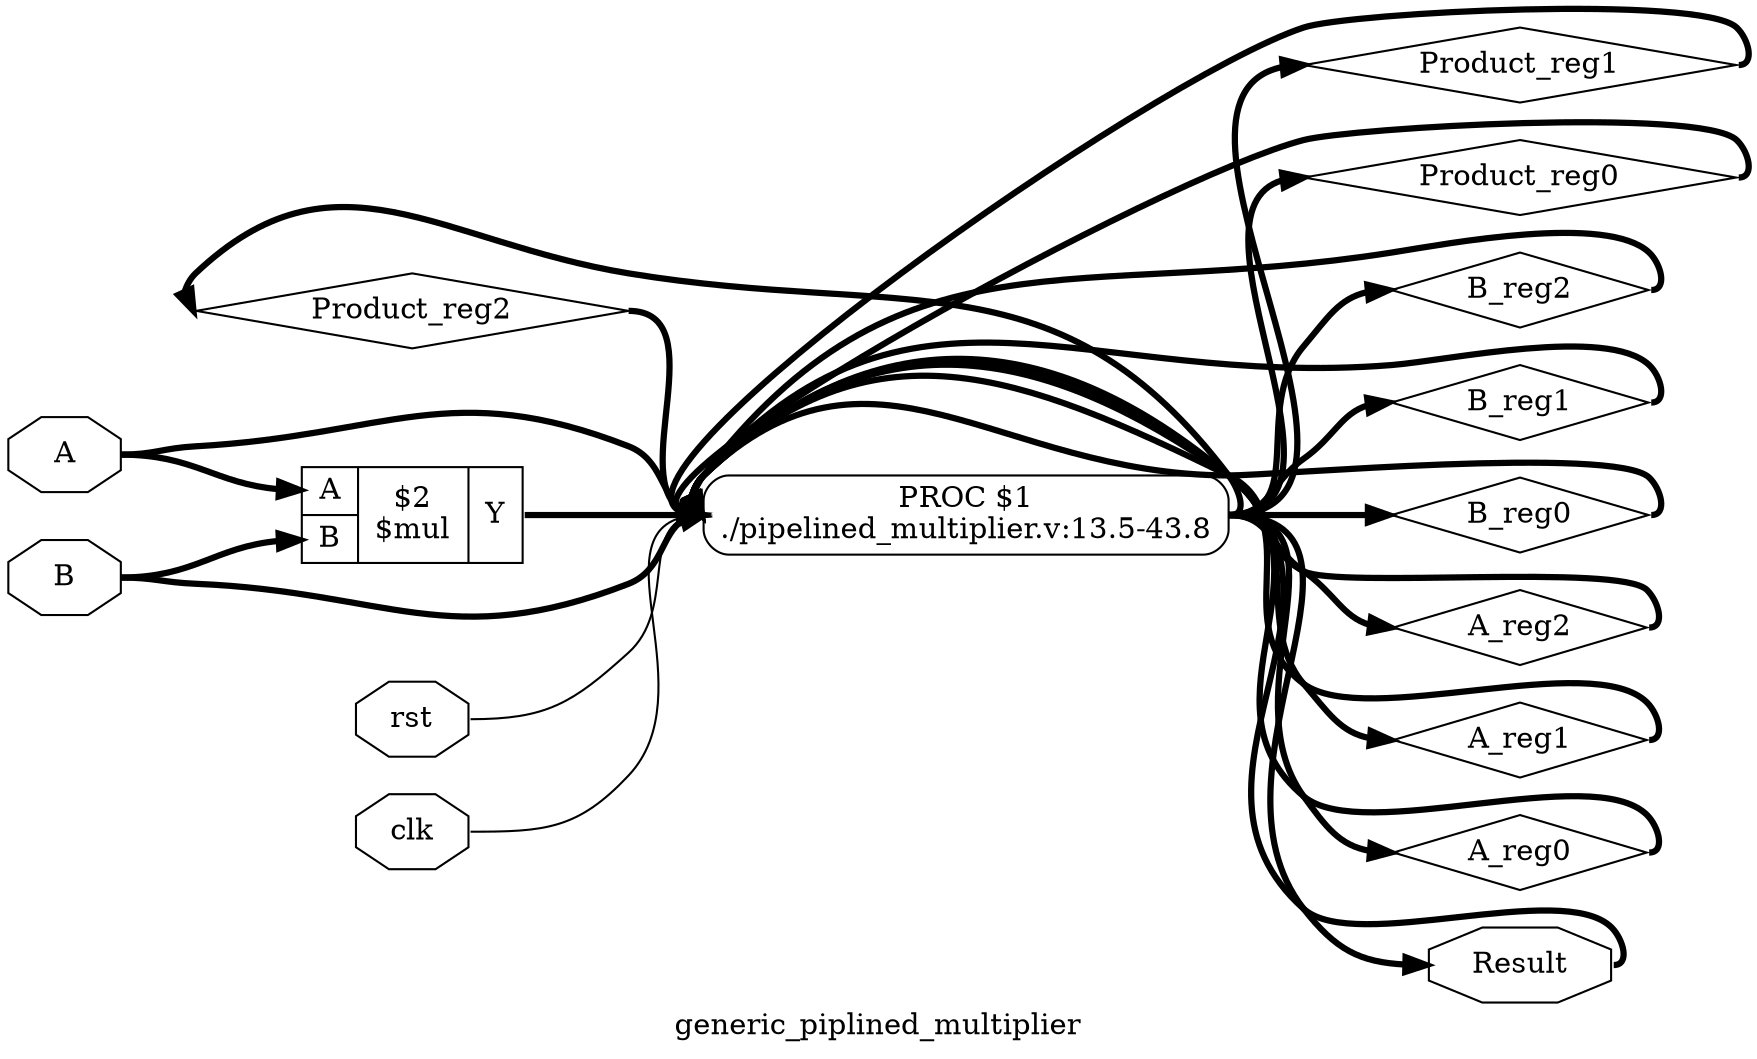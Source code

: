digraph "generic_piplined_multiplier" {
label="generic_piplined_multiplier";
rankdir="LR";
remincross=true;
n12 [ shape=diamond, label="Product_reg2", color="black", fontcolor="black"];
n13 [ shape=diamond, label="Product_reg1", color="black", fontcolor="black"];
n14 [ shape=diamond, label="Product_reg0", color="black", fontcolor="black"];
n15 [ shape=diamond, label="B_reg2", color="black", fontcolor="black"];
n16 [ shape=diamond, label="B_reg1", color="black", fontcolor="black"];
n17 [ shape=diamond, label="B_reg0", color="black", fontcolor="black"];
n18 [ shape=diamond, label="A_reg2", color="black", fontcolor="black"];
n19 [ shape=diamond, label="A_reg1", color="black", fontcolor="black"];
n20 [ shape=diamond, label="A_reg0", color="black", fontcolor="black"];
n21 [ shape=octagon, label="Result", color="black", fontcolor="black"];
n22 [ shape=octagon, label="B", color="black", fontcolor="black"];
n23 [ shape=octagon, label="A", color="black", fontcolor="black"];
n24 [ shape=octagon, label="rst", color="black", fontcolor="black"];
n25 [ shape=octagon, label="clk", color="black", fontcolor="black"];
c27 [ shape=record, label="{{<p23> A|<p22> B}|$2\n$mul|{<p26> Y}}",  ];
p0 [shape=box, style=rounded, label="PROC $1\n./pipelined_multiplier.v:13.5-43.8", ];
c27:p26:e -> p0:w [color="black", fontcolor="black", style="setlinewidth(3)", label=""];
p0:e -> n12:w [color="black", fontcolor="black", style="setlinewidth(3)", label=""];
n12:e -> p0:w [color="black", fontcolor="black", style="setlinewidth(3)", label=""];
p0:e -> n13:w [color="black", fontcolor="black", style="setlinewidth(3)", label=""];
n13:e -> p0:w [color="black", fontcolor="black", style="setlinewidth(3)", label=""];
p0:e -> n14:w [color="black", fontcolor="black", style="setlinewidth(3)", label=""];
n14:e -> p0:w [color="black", fontcolor="black", style="setlinewidth(3)", label=""];
p0:e -> n15:w [color="black", fontcolor="black", style="setlinewidth(3)", label=""];
n15:e -> p0:w [color="black", fontcolor="black", style="setlinewidth(3)", label=""];
p0:e -> n16:w [color="black", fontcolor="black", style="setlinewidth(3)", label=""];
n16:e -> p0:w [color="black", fontcolor="black", style="setlinewidth(3)", label=""];
p0:e -> n17:w [color="black", fontcolor="black", style="setlinewidth(3)", label=""];
n17:e -> p0:w [color="black", fontcolor="black", style="setlinewidth(3)", label=""];
p0:e -> n18:w [color="black", fontcolor="black", style="setlinewidth(3)", label=""];
n18:e -> p0:w [color="black", fontcolor="black", style="setlinewidth(3)", label=""];
p0:e -> n19:w [color="black", fontcolor="black", style="setlinewidth(3)", label=""];
n19:e -> p0:w [color="black", fontcolor="black", style="setlinewidth(3)", label=""];
p0:e -> n20:w [color="black", fontcolor="black", style="setlinewidth(3)", label=""];
n20:e -> p0:w [color="black", fontcolor="black", style="setlinewidth(3)", label=""];
p0:e -> n21:w [color="black", fontcolor="black", style="setlinewidth(3)", label=""];
n21:e -> p0:w [color="black", fontcolor="black", style="setlinewidth(3)", label=""];
n22:e -> c27:p22:w [color="black", fontcolor="black", style="setlinewidth(3)", label=""];
n22:e -> p0:w [color="black", fontcolor="black", style="setlinewidth(3)", label=""];
n23:e -> c27:p23:w [color="black", fontcolor="black", style="setlinewidth(3)", label=""];
n23:e -> p0:w [color="black", fontcolor="black", style="setlinewidth(3)", label=""];
n24:e -> p0:w [color="black", fontcolor="black", label=""];
n25:e -> p0:w [color="black", fontcolor="black", label=""];
}
